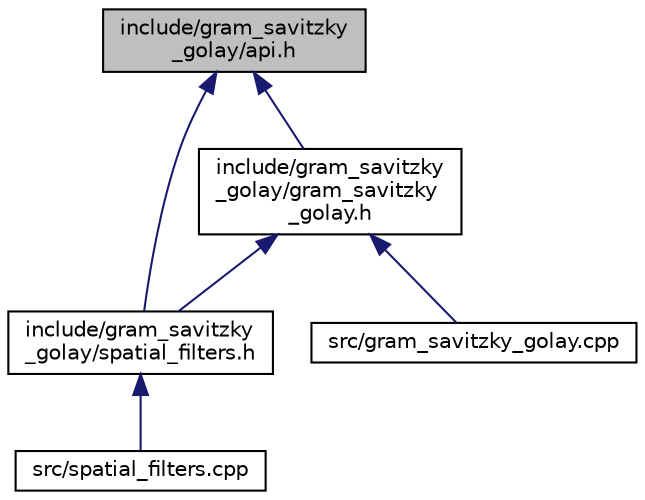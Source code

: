 digraph "include/gram_savitzky_golay/api.h"
{
  edge [fontname="Helvetica",fontsize="10",labelfontname="Helvetica",labelfontsize="10"];
  node [fontname="Helvetica",fontsize="10",shape=record];
  Node1 [label="include/gram_savitzky\l_golay/api.h",height=0.2,width=0.4,color="black", fillcolor="grey75", style="filled", fontcolor="black"];
  Node1 -> Node2 [dir="back",color="midnightblue",fontsize="10",style="solid",fontname="Helvetica"];
  Node2 [label="include/gram_savitzky\l_golay/gram_savitzky\l_golay.h",height=0.2,width=0.4,color="black", fillcolor="white", style="filled",URL="$gram__savitzky__golay_8h.html"];
  Node2 -> Node3 [dir="back",color="midnightblue",fontsize="10",style="solid",fontname="Helvetica"];
  Node3 [label="include/gram_savitzky\l_golay/spatial_filters.h",height=0.2,width=0.4,color="black", fillcolor="white", style="filled",URL="$spatial__filters_8h.html"];
  Node3 -> Node4 [dir="back",color="midnightblue",fontsize="10",style="solid",fontname="Helvetica"];
  Node4 [label="src/spatial_filters.cpp",height=0.2,width=0.4,color="black", fillcolor="white", style="filled",URL="$spatial__filters_8cpp.html"];
  Node2 -> Node5 [dir="back",color="midnightblue",fontsize="10",style="solid",fontname="Helvetica"];
  Node5 [label="src/gram_savitzky_golay.cpp",height=0.2,width=0.4,color="black", fillcolor="white", style="filled",URL="$gram__savitzky__golay_8cpp.html"];
  Node1 -> Node3 [dir="back",color="midnightblue",fontsize="10",style="solid",fontname="Helvetica"];
}
